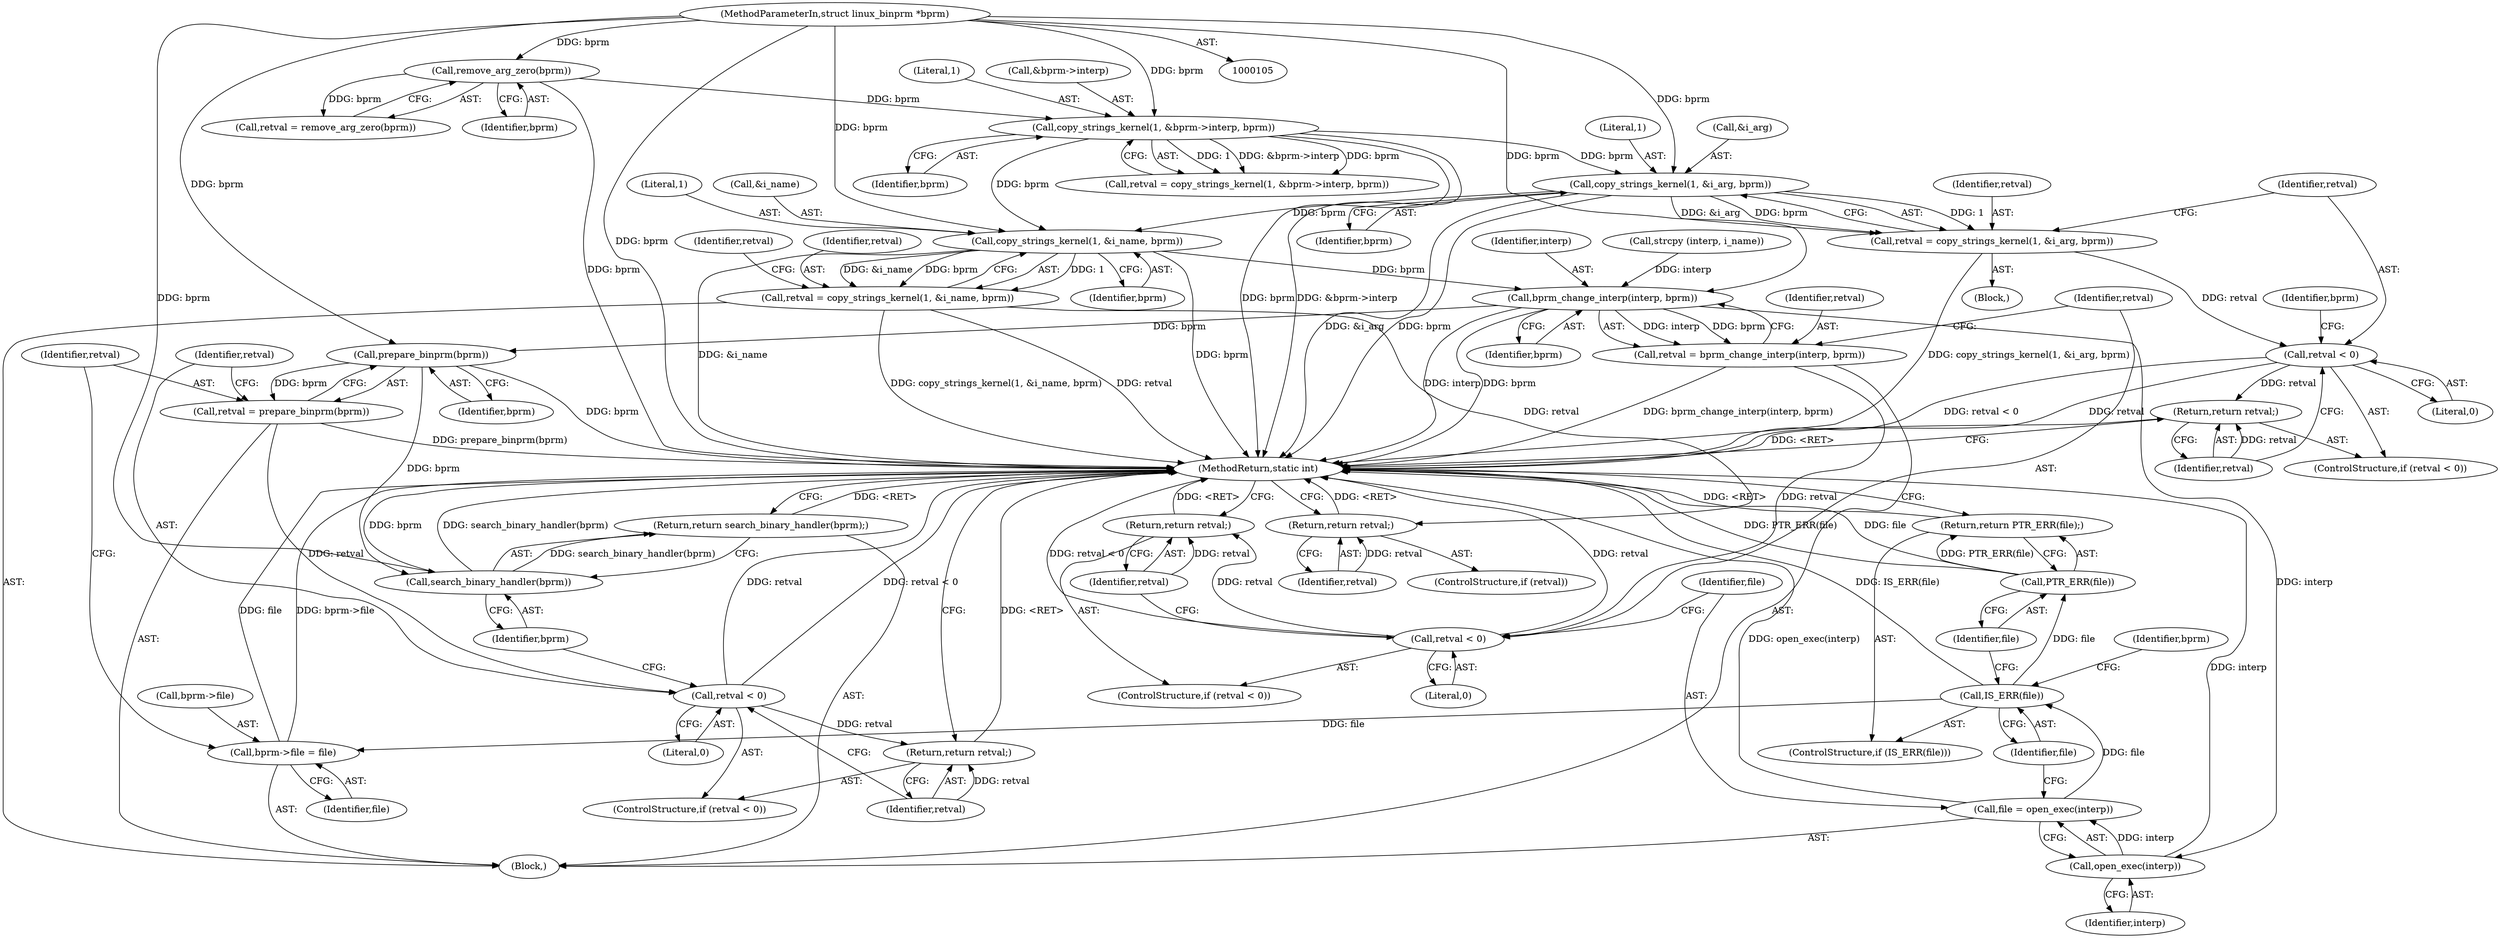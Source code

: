 digraph "0_linux_b66c5984017533316fd1951770302649baf1aa33_0@API" {
"1000307" [label="(Call,copy_strings_kernel(1, &i_arg, bprm))"];
"1000285" [label="(Call,copy_strings_kernel(1, &bprm->interp, bprm))"];
"1000277" [label="(Call,remove_arg_zero(bprm))"];
"1000106" [label="(MethodParameterIn,struct linux_binprm *bprm)"];
"1000305" [label="(Call,retval = copy_strings_kernel(1, &i_arg, bprm))"];
"1000313" [label="(Call,retval < 0)"];
"1000316" [label="(Return,return retval;)"];
"1000324" [label="(Call,copy_strings_kernel(1, &i_name, bprm))"];
"1000322" [label="(Call,retval = copy_strings_kernel(1, &i_name, bprm))"];
"1000331" [label="(Return,return retval;)"];
"1000339" [label="(Call,bprm_change_interp(interp, bprm))"];
"1000337" [label="(Call,retval = bprm_change_interp(interp, bprm))"];
"1000343" [label="(Call,retval < 0)"];
"1000346" [label="(Return,return retval;)"];
"1000350" [label="(Call,open_exec(interp))"];
"1000348" [label="(Call,file = open_exec(interp))"];
"1000353" [label="(Call,IS_ERR(file))"];
"1000356" [label="(Call,PTR_ERR(file))"];
"1000355" [label="(Return,return PTR_ERR(file);)"];
"1000358" [label="(Call,bprm->file = file)"];
"1000365" [label="(Call,prepare_binprm(bprm))"];
"1000363" [label="(Call,retval = prepare_binprm(bprm))"];
"1000368" [label="(Call,retval < 0)"];
"1000371" [label="(Return,return retval;)"];
"1000374" [label="(Call,search_binary_handler(bprm))"];
"1000373" [label="(Return,return search_binary_handler(bprm);)"];
"1000363" [label="(Call,retval = prepare_binprm(bprm))"];
"1000339" [label="(Call,bprm_change_interp(interp, bprm))"];
"1000306" [label="(Identifier,retval)"];
"1000317" [label="(Identifier,retval)"];
"1000330" [label="(Identifier,retval)"];
"1000291" [label="(Identifier,bprm)"];
"1000341" [label="(Identifier,bprm)"];
"1000344" [label="(Identifier,retval)"];
"1000354" [label="(Identifier,file)"];
"1000353" [label="(Call,IS_ERR(file))"];
"1000285" [label="(Call,copy_strings_kernel(1, &bprm->interp, bprm))"];
"1000368" [label="(Call,retval < 0)"];
"1000367" [label="(ControlStructure,if (retval < 0))"];
"1000342" [label="(ControlStructure,if (retval < 0))"];
"1000364" [label="(Identifier,retval)"];
"1000371" [label="(Return,return retval;)"];
"1000311" [label="(Identifier,bprm)"];
"1000312" [label="(ControlStructure,if (retval < 0))"];
"1000315" [label="(Literal,0)"];
"1000369" [label="(Identifier,retval)"];
"1000366" [label="(Identifier,bprm)"];
"1000278" [label="(Identifier,bprm)"];
"1000320" [label="(Identifier,bprm)"];
"1000338" [label="(Identifier,retval)"];
"1000305" [label="(Call,retval = copy_strings_kernel(1, &i_arg, bprm))"];
"1000325" [label="(Literal,1)"];
"1000322" [label="(Call,retval = copy_strings_kernel(1, &i_name, bprm))"];
"1000343" [label="(Call,retval < 0)"];
"1000323" [label="(Identifier,retval)"];
"1000376" [label="(MethodReturn,static int)"];
"1000283" [label="(Call,retval = copy_strings_kernel(1, &bprm->interp, bprm))"];
"1000340" [label="(Identifier,interp)"];
"1000348" [label="(Call,file = open_exec(interp))"];
"1000326" [label="(Call,&i_name)"];
"1000304" [label="(Block,)"];
"1000352" [label="(ControlStructure,if (IS_ERR(file)))"];
"1000328" [label="(Identifier,bprm)"];
"1000355" [label="(Return,return PTR_ERR(file);)"];
"1000275" [label="(Call,retval = remove_arg_zero(bprm))"];
"1000365" [label="(Call,prepare_binprm(bprm))"];
"1000307" [label="(Call,copy_strings_kernel(1, &i_arg, bprm))"];
"1000313" [label="(Call,retval < 0)"];
"1000316" [label="(Return,return retval;)"];
"1000286" [label="(Literal,1)"];
"1000331" [label="(Return,return retval;)"];
"1000347" [label="(Identifier,retval)"];
"1000346" [label="(Return,return retval;)"];
"1000351" [label="(Identifier,interp)"];
"1000272" [label="(Call,strcpy (interp, i_name))"];
"1000357" [label="(Identifier,file)"];
"1000358" [label="(Call,bprm->file = file)"];
"1000372" [label="(Identifier,retval)"];
"1000329" [label="(ControlStructure,if (retval))"];
"1000350" [label="(Call,open_exec(interp))"];
"1000356" [label="(Call,PTR_ERR(file))"];
"1000277" [label="(Call,remove_arg_zero(bprm))"];
"1000359" [label="(Call,bprm->file)"];
"1000309" [label="(Call,&i_arg)"];
"1000287" [label="(Call,&bprm->interp)"];
"1000107" [label="(Block,)"];
"1000345" [label="(Literal,0)"];
"1000370" [label="(Literal,0)"];
"1000349" [label="(Identifier,file)"];
"1000314" [label="(Identifier,retval)"];
"1000375" [label="(Identifier,bprm)"];
"1000374" [label="(Call,search_binary_handler(bprm))"];
"1000337" [label="(Call,retval = bprm_change_interp(interp, bprm))"];
"1000362" [label="(Identifier,file)"];
"1000373" [label="(Return,return search_binary_handler(bprm);)"];
"1000332" [label="(Identifier,retval)"];
"1000106" [label="(MethodParameterIn,struct linux_binprm *bprm)"];
"1000308" [label="(Literal,1)"];
"1000360" [label="(Identifier,bprm)"];
"1000324" [label="(Call,copy_strings_kernel(1, &i_name, bprm))"];
"1000307" -> "1000305"  [label="AST: "];
"1000307" -> "1000311"  [label="CFG: "];
"1000308" -> "1000307"  [label="AST: "];
"1000309" -> "1000307"  [label="AST: "];
"1000311" -> "1000307"  [label="AST: "];
"1000305" -> "1000307"  [label="CFG: "];
"1000307" -> "1000376"  [label="DDG: &i_arg"];
"1000307" -> "1000376"  [label="DDG: bprm"];
"1000307" -> "1000305"  [label="DDG: 1"];
"1000307" -> "1000305"  [label="DDG: &i_arg"];
"1000307" -> "1000305"  [label="DDG: bprm"];
"1000285" -> "1000307"  [label="DDG: bprm"];
"1000106" -> "1000307"  [label="DDG: bprm"];
"1000307" -> "1000324"  [label="DDG: bprm"];
"1000285" -> "1000283"  [label="AST: "];
"1000285" -> "1000291"  [label="CFG: "];
"1000286" -> "1000285"  [label="AST: "];
"1000287" -> "1000285"  [label="AST: "];
"1000291" -> "1000285"  [label="AST: "];
"1000283" -> "1000285"  [label="CFG: "];
"1000285" -> "1000376"  [label="DDG: bprm"];
"1000285" -> "1000376"  [label="DDG: &bprm->interp"];
"1000285" -> "1000283"  [label="DDG: 1"];
"1000285" -> "1000283"  [label="DDG: &bprm->interp"];
"1000285" -> "1000283"  [label="DDG: bprm"];
"1000277" -> "1000285"  [label="DDG: bprm"];
"1000106" -> "1000285"  [label="DDG: bprm"];
"1000285" -> "1000324"  [label="DDG: bprm"];
"1000277" -> "1000275"  [label="AST: "];
"1000277" -> "1000278"  [label="CFG: "];
"1000278" -> "1000277"  [label="AST: "];
"1000275" -> "1000277"  [label="CFG: "];
"1000277" -> "1000376"  [label="DDG: bprm"];
"1000277" -> "1000275"  [label="DDG: bprm"];
"1000106" -> "1000277"  [label="DDG: bprm"];
"1000106" -> "1000105"  [label="AST: "];
"1000106" -> "1000376"  [label="DDG: bprm"];
"1000106" -> "1000324"  [label="DDG: bprm"];
"1000106" -> "1000339"  [label="DDG: bprm"];
"1000106" -> "1000365"  [label="DDG: bprm"];
"1000106" -> "1000374"  [label="DDG: bprm"];
"1000305" -> "1000304"  [label="AST: "];
"1000306" -> "1000305"  [label="AST: "];
"1000314" -> "1000305"  [label="CFG: "];
"1000305" -> "1000376"  [label="DDG: copy_strings_kernel(1, &i_arg, bprm)"];
"1000305" -> "1000313"  [label="DDG: retval"];
"1000313" -> "1000312"  [label="AST: "];
"1000313" -> "1000315"  [label="CFG: "];
"1000314" -> "1000313"  [label="AST: "];
"1000315" -> "1000313"  [label="AST: "];
"1000317" -> "1000313"  [label="CFG: "];
"1000320" -> "1000313"  [label="CFG: "];
"1000313" -> "1000376"  [label="DDG: retval < 0"];
"1000313" -> "1000376"  [label="DDG: retval"];
"1000313" -> "1000316"  [label="DDG: retval"];
"1000316" -> "1000312"  [label="AST: "];
"1000316" -> "1000317"  [label="CFG: "];
"1000317" -> "1000316"  [label="AST: "];
"1000376" -> "1000316"  [label="CFG: "];
"1000316" -> "1000376"  [label="DDG: <RET>"];
"1000317" -> "1000316"  [label="DDG: retval"];
"1000324" -> "1000322"  [label="AST: "];
"1000324" -> "1000328"  [label="CFG: "];
"1000325" -> "1000324"  [label="AST: "];
"1000326" -> "1000324"  [label="AST: "];
"1000328" -> "1000324"  [label="AST: "];
"1000322" -> "1000324"  [label="CFG: "];
"1000324" -> "1000376"  [label="DDG: bprm"];
"1000324" -> "1000376"  [label="DDG: &i_name"];
"1000324" -> "1000322"  [label="DDG: 1"];
"1000324" -> "1000322"  [label="DDG: &i_name"];
"1000324" -> "1000322"  [label="DDG: bprm"];
"1000324" -> "1000339"  [label="DDG: bprm"];
"1000322" -> "1000107"  [label="AST: "];
"1000323" -> "1000322"  [label="AST: "];
"1000330" -> "1000322"  [label="CFG: "];
"1000322" -> "1000376"  [label="DDG: copy_strings_kernel(1, &i_name, bprm)"];
"1000322" -> "1000376"  [label="DDG: retval"];
"1000322" -> "1000331"  [label="DDG: retval"];
"1000331" -> "1000329"  [label="AST: "];
"1000331" -> "1000332"  [label="CFG: "];
"1000332" -> "1000331"  [label="AST: "];
"1000376" -> "1000331"  [label="CFG: "];
"1000331" -> "1000376"  [label="DDG: <RET>"];
"1000332" -> "1000331"  [label="DDG: retval"];
"1000339" -> "1000337"  [label="AST: "];
"1000339" -> "1000341"  [label="CFG: "];
"1000340" -> "1000339"  [label="AST: "];
"1000341" -> "1000339"  [label="AST: "];
"1000337" -> "1000339"  [label="CFG: "];
"1000339" -> "1000376"  [label="DDG: interp"];
"1000339" -> "1000376"  [label="DDG: bprm"];
"1000339" -> "1000337"  [label="DDG: interp"];
"1000339" -> "1000337"  [label="DDG: bprm"];
"1000272" -> "1000339"  [label="DDG: interp"];
"1000339" -> "1000350"  [label="DDG: interp"];
"1000339" -> "1000365"  [label="DDG: bprm"];
"1000337" -> "1000107"  [label="AST: "];
"1000338" -> "1000337"  [label="AST: "];
"1000344" -> "1000337"  [label="CFG: "];
"1000337" -> "1000376"  [label="DDG: bprm_change_interp(interp, bprm)"];
"1000337" -> "1000343"  [label="DDG: retval"];
"1000343" -> "1000342"  [label="AST: "];
"1000343" -> "1000345"  [label="CFG: "];
"1000344" -> "1000343"  [label="AST: "];
"1000345" -> "1000343"  [label="AST: "];
"1000347" -> "1000343"  [label="CFG: "];
"1000349" -> "1000343"  [label="CFG: "];
"1000343" -> "1000376"  [label="DDG: retval"];
"1000343" -> "1000376"  [label="DDG: retval < 0"];
"1000343" -> "1000346"  [label="DDG: retval"];
"1000346" -> "1000342"  [label="AST: "];
"1000346" -> "1000347"  [label="CFG: "];
"1000347" -> "1000346"  [label="AST: "];
"1000376" -> "1000346"  [label="CFG: "];
"1000346" -> "1000376"  [label="DDG: <RET>"];
"1000347" -> "1000346"  [label="DDG: retval"];
"1000350" -> "1000348"  [label="AST: "];
"1000350" -> "1000351"  [label="CFG: "];
"1000351" -> "1000350"  [label="AST: "];
"1000348" -> "1000350"  [label="CFG: "];
"1000350" -> "1000376"  [label="DDG: interp"];
"1000350" -> "1000348"  [label="DDG: interp"];
"1000348" -> "1000107"  [label="AST: "];
"1000349" -> "1000348"  [label="AST: "];
"1000354" -> "1000348"  [label="CFG: "];
"1000348" -> "1000376"  [label="DDG: open_exec(interp)"];
"1000348" -> "1000353"  [label="DDG: file"];
"1000353" -> "1000352"  [label="AST: "];
"1000353" -> "1000354"  [label="CFG: "];
"1000354" -> "1000353"  [label="AST: "];
"1000357" -> "1000353"  [label="CFG: "];
"1000360" -> "1000353"  [label="CFG: "];
"1000353" -> "1000376"  [label="DDG: IS_ERR(file)"];
"1000353" -> "1000356"  [label="DDG: file"];
"1000353" -> "1000358"  [label="DDG: file"];
"1000356" -> "1000355"  [label="AST: "];
"1000356" -> "1000357"  [label="CFG: "];
"1000357" -> "1000356"  [label="AST: "];
"1000355" -> "1000356"  [label="CFG: "];
"1000356" -> "1000376"  [label="DDG: PTR_ERR(file)"];
"1000356" -> "1000376"  [label="DDG: file"];
"1000356" -> "1000355"  [label="DDG: PTR_ERR(file)"];
"1000355" -> "1000352"  [label="AST: "];
"1000376" -> "1000355"  [label="CFG: "];
"1000355" -> "1000376"  [label="DDG: <RET>"];
"1000358" -> "1000107"  [label="AST: "];
"1000358" -> "1000362"  [label="CFG: "];
"1000359" -> "1000358"  [label="AST: "];
"1000362" -> "1000358"  [label="AST: "];
"1000364" -> "1000358"  [label="CFG: "];
"1000358" -> "1000376"  [label="DDG: file"];
"1000358" -> "1000376"  [label="DDG: bprm->file"];
"1000365" -> "1000363"  [label="AST: "];
"1000365" -> "1000366"  [label="CFG: "];
"1000366" -> "1000365"  [label="AST: "];
"1000363" -> "1000365"  [label="CFG: "];
"1000365" -> "1000376"  [label="DDG: bprm"];
"1000365" -> "1000363"  [label="DDG: bprm"];
"1000365" -> "1000374"  [label="DDG: bprm"];
"1000363" -> "1000107"  [label="AST: "];
"1000364" -> "1000363"  [label="AST: "];
"1000369" -> "1000363"  [label="CFG: "];
"1000363" -> "1000376"  [label="DDG: prepare_binprm(bprm)"];
"1000363" -> "1000368"  [label="DDG: retval"];
"1000368" -> "1000367"  [label="AST: "];
"1000368" -> "1000370"  [label="CFG: "];
"1000369" -> "1000368"  [label="AST: "];
"1000370" -> "1000368"  [label="AST: "];
"1000372" -> "1000368"  [label="CFG: "];
"1000375" -> "1000368"  [label="CFG: "];
"1000368" -> "1000376"  [label="DDG: retval"];
"1000368" -> "1000376"  [label="DDG: retval < 0"];
"1000368" -> "1000371"  [label="DDG: retval"];
"1000371" -> "1000367"  [label="AST: "];
"1000371" -> "1000372"  [label="CFG: "];
"1000372" -> "1000371"  [label="AST: "];
"1000376" -> "1000371"  [label="CFG: "];
"1000371" -> "1000376"  [label="DDG: <RET>"];
"1000372" -> "1000371"  [label="DDG: retval"];
"1000374" -> "1000373"  [label="AST: "];
"1000374" -> "1000375"  [label="CFG: "];
"1000375" -> "1000374"  [label="AST: "];
"1000373" -> "1000374"  [label="CFG: "];
"1000374" -> "1000376"  [label="DDG: bprm"];
"1000374" -> "1000376"  [label="DDG: search_binary_handler(bprm)"];
"1000374" -> "1000373"  [label="DDG: search_binary_handler(bprm)"];
"1000373" -> "1000107"  [label="AST: "];
"1000376" -> "1000373"  [label="CFG: "];
"1000373" -> "1000376"  [label="DDG: <RET>"];
}
